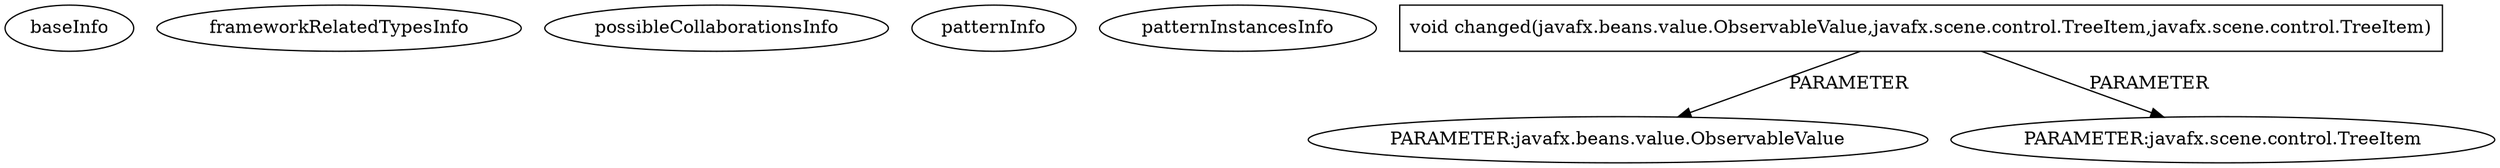 digraph {
baseInfo[graphId=3906,category="pattern",isAnonymous=false,possibleRelation=false]
frameworkRelatedTypesInfo[]
possibleCollaborationsInfo[]
patternInfo[frequency=5.0,patternRootClient=null]
patternInstancesInfo[0="mrempala-sp~/mrempala-sp/sp-master/src/application/VcSetupManualLoad.java~void initialize(java.net.URL,java.util.ResourceBundle)~3667",1="Orlando80-mongo_management_studio~/Orlando80-mongo_management_studio/mongo_management_studio-master/src/Presentation/Controllers/mainController.java~void initialize()~1067",2="berker-RSSReader~/berker-RSSReader/RSSReader-master/src/com/deneme/rss/view/main/MainController.java~void initialize(java.net.URL,java.util.ResourceBundle)~2009",3="sannies-isoviewer-fx~/sannies-isoviewer-fx/isoviewer-fx-master/src/main/java/com/googlecode/mp4parser/mp4inspector/AddBoxTabListener.java~AddBoxTabListener~4075",4="jsnsimpson-tilisty~/jsnsimpson-tilisty/tilisty-master/src/com/tilisty/views/TilistyView.java~void start(javafx.stage.Stage)~3408"]
4[label="void changed(javafx.beans.value.ObservableValue,javafx.scene.control.TreeItem,javafx.scene.control.TreeItem)",vertexType="OVERRIDING_METHOD_DECLARATION",isFrameworkType=false,shape=box]
5[label="PARAMETER:javafx.beans.value.ObservableValue",vertexType="PARAMETER_DECLARATION",isFrameworkType=false]
7[label="PARAMETER:javafx.scene.control.TreeItem",vertexType="PARAMETER_DECLARATION",isFrameworkType=false]
4->5[label="PARAMETER"]
4->7[label="PARAMETER"]
}
